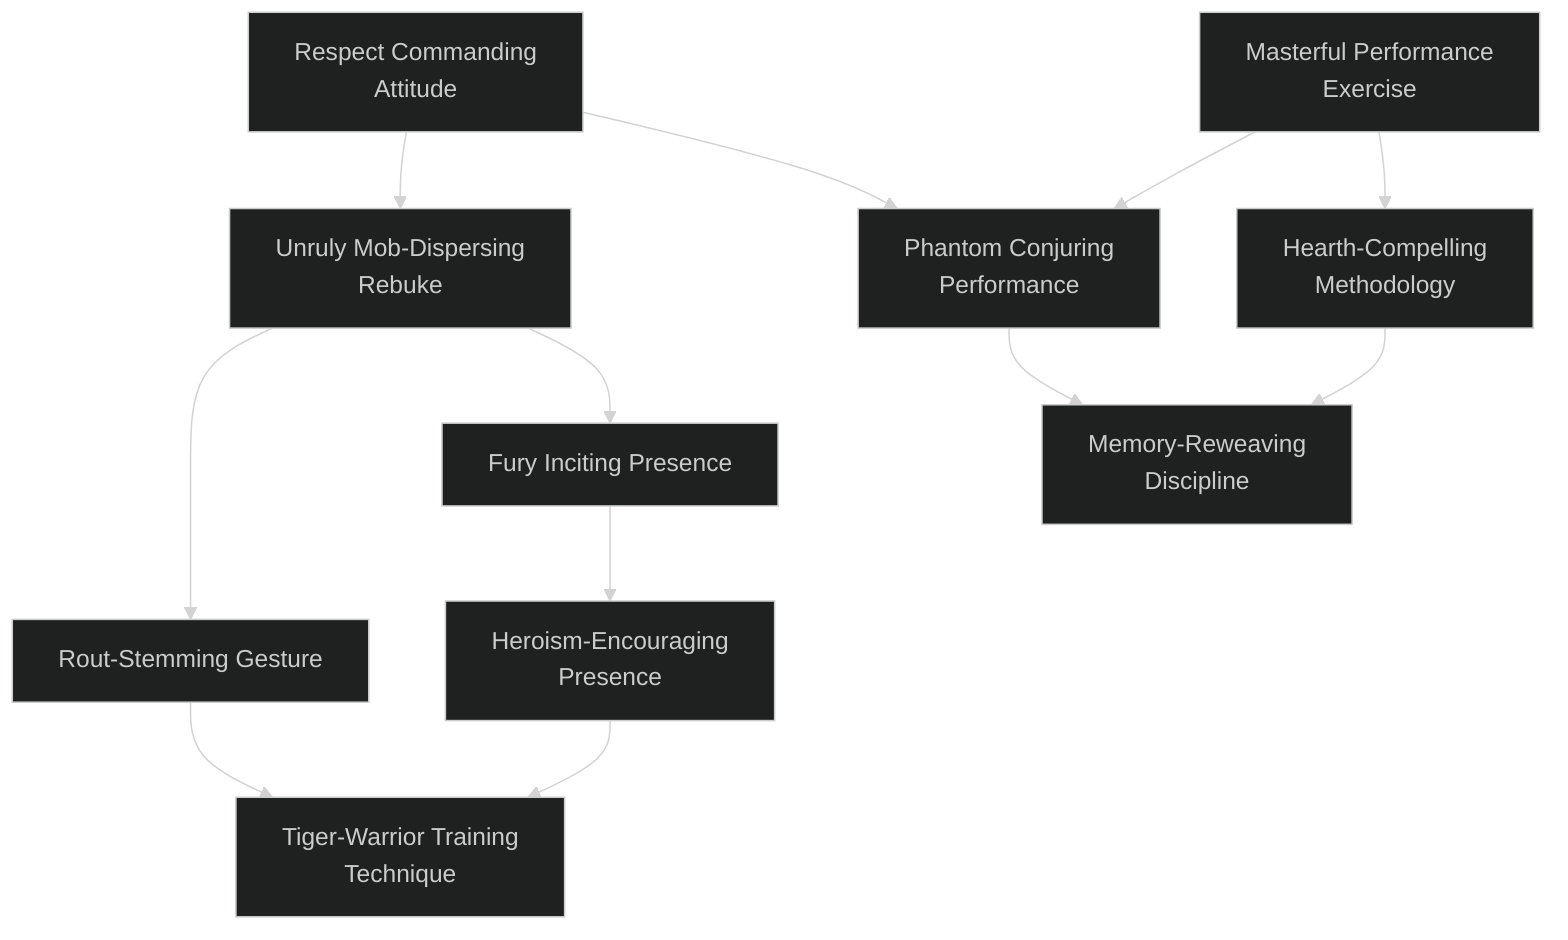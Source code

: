 ---
config:
  theme: dark
---

flowchart TD

    respect_commanding_attitude[Respect Commanding<br>Attitude]
    click respect_commanding_attitude callback "
        Respect Commanding Attitude<br>
        <br>
        Cost: 5 motes<br>
        Duration: One scene<br>
        Type: Simple<br>
        Minimum Performance: 2<br>
        Minimum Essence: 2<br>
        Prerequisite Charms: None<br>
        <br>
        This Charm allows a character to command the respect
        of an audience. While they may not be swayed by his
        arguments or impressed by his performance, they will pay him
        heed and refrain from heckling him or leaving the venue in
        significant numbers prior to the end of the performance.
        "

    respect_commanding_attitude --> unruly_mob_dispersing_rebuke[Unruly Mob-Dispersing<br>Rebuke]
    click unruly_mob_dispersing_rebuke callback "
        Unruly Mob-Dispersing Rebuke<br>
        <br>
        Cost: 8 motes, 1 Willpower<br>
        Duration: Instant<br>
        Type: Simple<br>
        Minimum Performance: 3<br>
        Minimum Essence: 3<br>
        Prerequisite Charms: Respect Commanding Attitude<br>
        <br>
        Violent mobs can endanger even the Exalted. Their numbers
        can drag down even the mightiest of the Chosen, but those who
        compose the mob are probably not normally so violent or dangerous.
        Chances are, the riot has begun over some legitimate grievance
        — laying about with lethal force is likely to cause serious repercussions.
        Through the use of this Charm, a character can deliver astern
        rebuke and shatter the inertia holding an angry mob together.
        Without significant further impetus, the crowd will disperse. This
        Charm does nothing to an organized or disciplined force.
        "

    unruly_mob_dispersing_rebuke --> rout_stemming_gesture[Rout-Stemming Gesture]
    click rout_stemming_gesture callback "
        Rout-Stemming Gesture<br>
        <br>
        Cost: 5 motes, 1 Willpower<br>
        Duration: 3 turns<br>
        Type: Simple<br>
        Minimum Performance: 4<br>
        Minimum Essence: 3<br>
        Prerequisite Charms: Unruly Mob Dispersing Rebuke<br>
        <br>
        If an angry mob is a danger to its victims, then a stampeding
        crowd or a routing unit is a danger to everyone in the
        vicinity. The crush of a panicked crowd will clog a door and
        leave no room for escape, where an orderly exit would have
        saved most or even all of the persons involved. A routing unit
        will shatter, leaving its members vulnerable to attacks that
        could never have been pressed home against the formation.<br>
        When using this Charm, the character burns with an
        incandescent blaze of Essence, radiating power and reassurance.
        All those within a radius of (10 x the Exalted's Essence
        rating) yards are immediately steadied. Those who have failed
        Valor checks can roll again, and characters who must make
        new Valor checks are assumed to succeed. Rout-Stemming
        Gesture can even overcome supernatural panic, such as that
        caused by the Terrifying Apparition of Glory Charm or by the
        anima power of a Dawn Caste Solar Exalted.
        "

    unruly_mob_dispersing_rebuke --> fury_inciting_presence[Fury Inciting Presence]
    click fury_inciting_presence callback "
        Fury Inciting Presence<br>
        <br>
        Cost: 8 motes, 1 Willpower<br>
        Duration: One scene<br>
        Type: Simple<br>
        Minimum Performance: 3<br>
        Minimum Essence: 3<br>
        Prerequisite Charms: Unruly Mob Dispersing Rebuke<br>
        <br>
        The persuasive power of an Exalted channeling Essence
        into Social Charms can raise mobs as well as disperse them.
        With 10 to 20 minutes of haranguing a crowd on nearly any
        subject, an Exalted can whip the listeners into an angry mob.
        A mob raised in this fashion lasts a number of hours equal to
        the character's Essence rating but (like a natural mob) will
        disperse if subjected to organized opposition that cannot be
        immediately overwhelmed or if the mob is left idle without
        things to smash or burn for more than 10 or 20 minutes.
        "

    fury_inciting_presence --> heroism_encouraging_presence[Heroism-Encouraging<br>Presence]
    click heroism_encouraging_presence callback "
        Heroism-Encouraging Presence<br>
        <br>
        Cost: 10 motes, 1 Willpower<br>
        Duration: One scene<br>
        Type: Simple<br>
        Minimum Performance: 4<br>
        Minimum Essence: 3<br>
        Prerequisite Charms: Fury Inciting Presence<br>
        <br>
        The Solar Exalted can inspire far more than simple
        mob violence. An Exalted in battle can radiate the
        confidence and the surety of the Unconquered Sun,
        lifting the souls of those around her and inspiring them
        to feats of great heroism. All friendly troops within a
        radius equal to the character's Essence x 100 yards are
        affected. While subject to this Charm, assume that
        individual soldiers all operate with a bonus die to all
        combat-related dice pools from improved morale and do
        not fail Valor rolls. The effect on the overall outcome of
        the battle is up to the Storyteller to decide, but it should
        have considerable influence.
        "

    tiger_warrior_training_technique[Tiger-Warrior Training<br>Technique]
    rout_stemming_gesture --> tiger_warrior_training_technique
    heroism_encouraging_presence --> tiger_warrior_training_technique
    click tiger_warrior_training_technique callback "
        Tiger-Warrior Training Technique<br>
        <br>
        Cost: 10 motes, 2 Willpower<br>
        Duration: One week<br>
        Type: Simple<br>
        Minimum Performance: 5<br>
        Minimum Essence: 3<br>
        <br>
        Prerequisite Charms: Heroism-Encouraging Presence, Rout-Stemming Gesture
        Actual combat is only the end of a long process that
        begins with the recruitment and training of the soldiers.
        Exalted who know the Tiger- Warrior Training Technique
        Charm can take even the worst gutter-sweepings or bandits
        and train them into a deadly, disciplined fighting
        force. Characters may supervise the training of up to (their
        Essence rating x 100) soldiers in a given week. Soldiers
        trained for one or more months by Exalted using this
        Charm should be treated as elite troops — they are well-disciplined,
        have ratings of at least 3 in the relevant
        combat Abilities, at least one specialty, Valor ratings of at
        least 3 and at least one Physical Attribute at 3. Already-trained
        troops or troops trained for more than one month
        can excel even these ratings.
        "

    masterful_performance_exercise[Masterful Performance<br>Exercise]
    click masterful_performance_exercise callback "
        Masterful Performance Exercise<br>
        <br>
        Cost: 2 motes per success<br>
        Duration: Instant<br>
        Type: Supplemental<br>
        Minimum Performance: 1<br>
        Minimum Essence: 1<br>
        Prerequisite Charms: None<br>
        <br>
        The character channels Essence through his voice or
        his instrument, enhancing his delivery and making the
        final result flow far more effectively than it would natu-
        rally. To use this Charm, the player first makes a regular
        Charisma + Performance roll for the character. Then, the
        player may &quot;buy&quot; additional successes, up to (the character's
        permanent Essence rating + the number of successes rolled
        on the Charisma + Performance roll). Each success bought
        in this fashion costs 2 motes of Essence.
        "

    phantom_conjuring_performance[Phantom Conjuring<br>Performance]
    masterful_performance_exercise --> phantom_conjuring_performance
    respect_commanding_attitude --> phantom_conjuring_performance
    click phantom_conjuring_performance callback "
        Phantom Conjuring Performance<br>
        <br>
        Cost: 5 motes<br>
        Duration: One scene<br>
        Type: Supplemental<br>
        Minimum Performance: 3<br>
        Minimum Essence: 2<br>
        Prerequisite Charms: Masterful Performance Exercise, Respect-Commanding Attitude<br>
        <br>
        A character who possesses this Charm can give a
        performance so compelling that it plays out in the form
        of phantom images that swirl through the air around
        her. If it is a narrative performance, then the images
        illustrate the narrative, while if it is an abstract performance,
        then the images simply underscore and highlight
        the performance. Typically, this adds a number of dice
        equal to the character's Essence rating to the player's
        next Charisma + Performance roll. Note that the images
        actually appear, fading in and out of existence
        around the character. This Charm is compatible with
        Masterful Performance Exercise.
        "

    masterful_performance_exercise --> heart_compelling_methodology[Hearth-Compelling<br>Methodology]
    click heart_compelling_methodology callback "
        Hearth-Compelling Methodology<br>
        <br>
        Cost: 6 motes, 1 Willpower<br>
        Duration: One scene<br>
        Type: Supplemental<br>
        Minimum Performance: 4<br>
        Minimum Essence: 2<br>
        Prerequisite Charms: Masterful Performance Exercise<br>
        <br>
        The character can channel Essence through her performance
        to evoke a certain emotion in those who witness it.
        The player chooses the emotion to be evoked, which may be
        anger, fear, pride, happiness, jealousy or whatever else the
        player wishes. He then makes a Manipulation + Performance
        roll for the character. Targets with a Willpower
        lower than the number of successes the player achieves on
        this roll are overcome with the emotion in question and act
        accordingly. Those with Willpower below twice the number
        of successes rolled may make a Willpower roll to resist
        the emotion. Those whose Willpower is greater than twice
        the number of successes are unaffected.
        "

    memory_reweaving_discipline[Memory-Reweaving<br>Discipline]
    phantom_conjuring_performance --> memory_reweaving_discipline
    heart_compelling_methodology --> memory_reweaving_discipline
    click memory_reweaving_discipline callback "
        Memory-Reweaving Discipline<br>
        <br>
        Cost: 10 motes, 1 Willpower<br>
        Duration: One scene<br>
        Type: Simple<br>
        Minimum Performance: 5<br>
        Minimum Essence: 3<br>
        Prerequisite Charms: Heart-Compelling Method, Phantom-Conjuring Performance<br>
        <br>
        This Charm allows a character to weave a narrative
        so plausible and so compelling that those who hear it
        forget the truth of a matter and come to believe the
        narrative. The player makes a Manipulation + Performance
        roll. The number of successes determines how
        much evidence to the contrary the target must be con-
        fronted with before he is able to shake off the lingering
        effects of the Charm. For each success, the target must be
        presented with one piece of evidence that contradicts the
        narrative. A Solar Exalted in a situation where there is
        very little clear evidence can effectively rewrite history
        with a little careful planning.<br>
        Note that this Charm need not be used as part of a
        performance, per se. Characters who know it can use also
        it during conversation, making them quite dangerous in
        the world of courtly intrigue.
        "